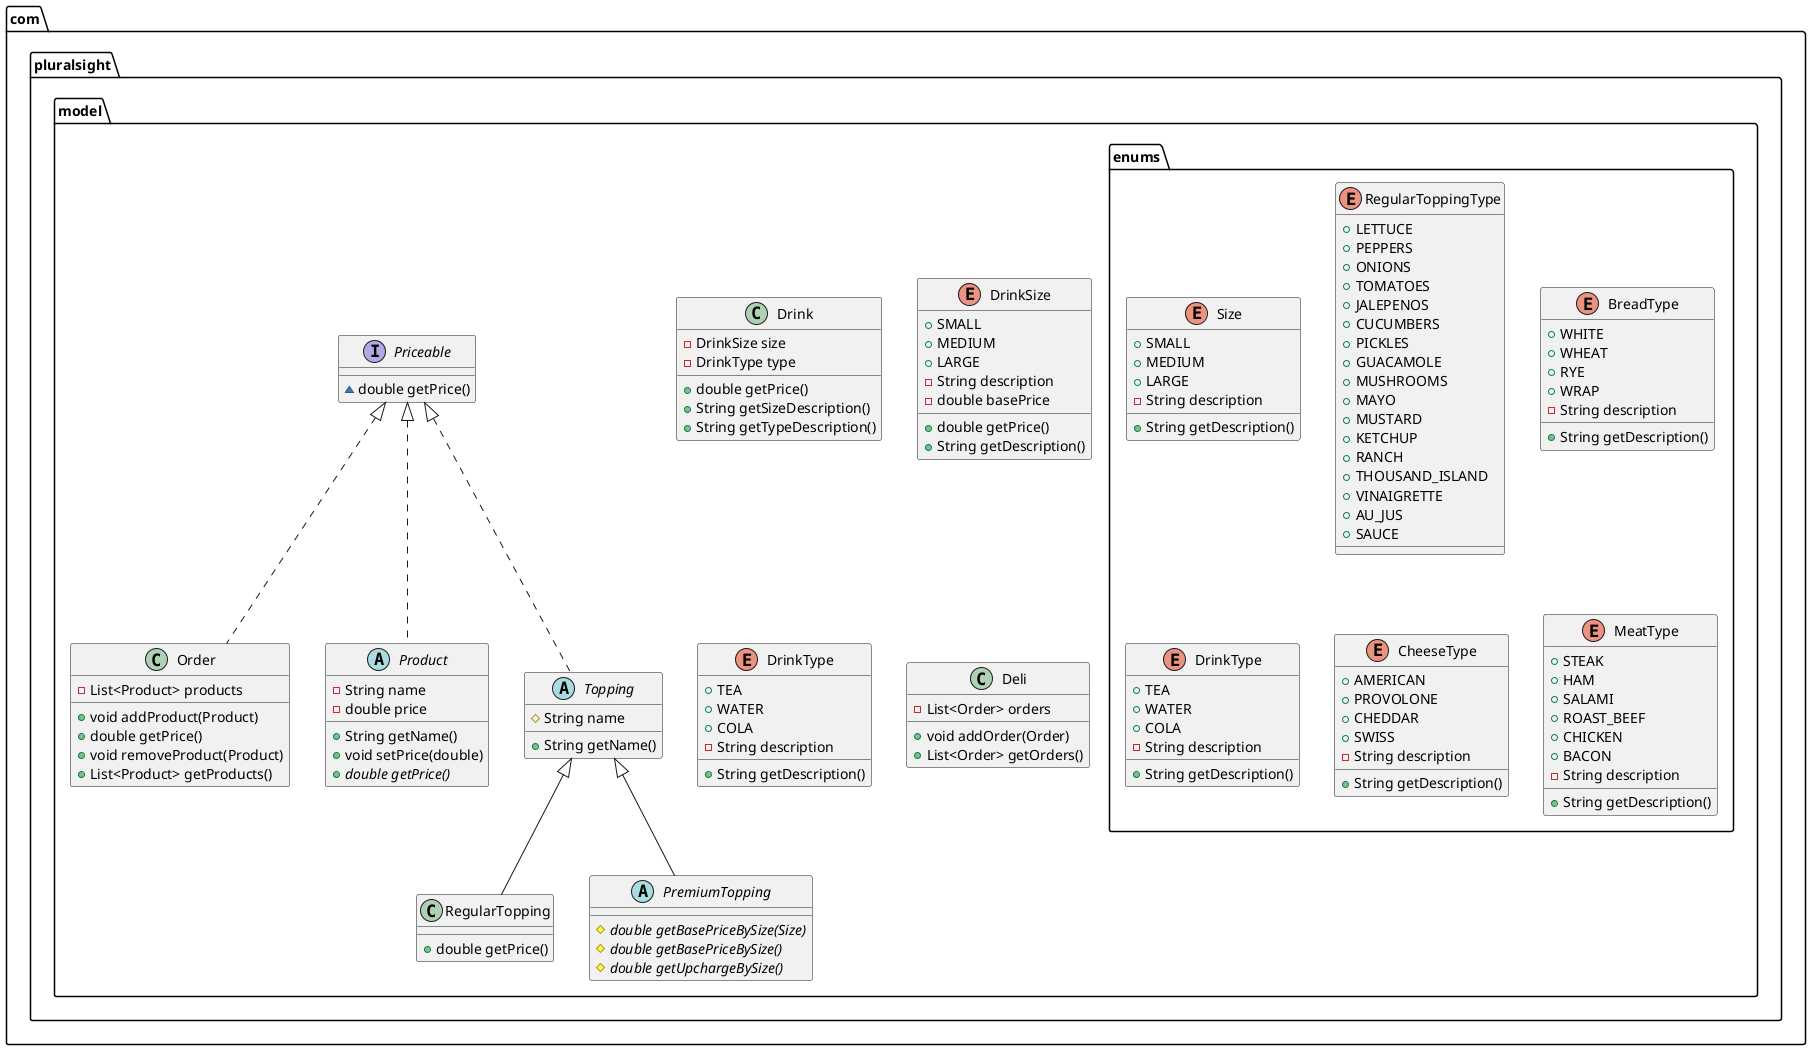 @startuml
class com.pluralsight.model.RegularTopping {
+ double getPrice()
}

enum com.pluralsight.model.enums.Size {
+  SMALL
+  MEDIUM
+  LARGE
- String description
+ String getDescription()
}


enum com.pluralsight.model.enums.RegularToppingType {
+  LETTUCE
+  PEPPERS
+  ONIONS
+  TOMATOES
+  JALEPENOS
+  CUCUMBERS
+  PICKLES
+  GUACAMOLE
+  MUSHROOMS
+  MAYO
+  MUSTARD
+  KETCHUP
+  RANCH
+  THOUSAND_ISLAND
+  VINAIGRETTE
+  AU_JUS
+  SAUCE
}

abstract class com.pluralsight.model.PremiumTopping {
# {abstract}double getBasePriceBySize(Size)
# {abstract}double getBasePriceBySize()
# {abstract}double getUpchargeBySize()
}

class com.pluralsight.model.Drink {
- DrinkSize size
- DrinkType type
+ double getPrice()
+ String getSizeDescription()
+ String getTypeDescription()
}


enum com.pluralsight.model.DrinkSize {
+  SMALL
+  MEDIUM
+  LARGE
- String description
- double basePrice
+ double getPrice()
+ String getDescription()
}


enum com.pluralsight.model.DrinkType {
+  TEA
+  WATER
+  COLA
- String description
+ String getDescription()
}


class com.pluralsight.model.Deli {
- List<Order> orders
+ void addOrder(Order)
+ List<Order> getOrders()
}


enum com.pluralsight.model.enums.BreadType {
+  WHITE
+  WHEAT
+  RYE
+  WRAP
- String description
+ String getDescription()
}


enum com.pluralsight.model.enums.DrinkType {
+  TEA
+  WATER
+  COLA
- String description
+ String getDescription()
}


enum com.pluralsight.model.enums.CheeseType {
+  AMERICAN
+  PROVOLONE
+  CHEDDAR
+  SWISS
- String description
+ String getDescription()
}


enum com.pluralsight.model.enums.MeatType {
+  STEAK
+  HAM
+  SALAMI
+  ROAST_BEEF
+  CHICKEN
+  BACON
- String description
+ String getDescription()
}


class com.pluralsight.model.Order {
- List<Product> products
+ void addProduct(Product)
+ double getPrice()
+ void removeProduct(Product)
+ List<Product> getProducts()
}


interface com.pluralsight.model.Priceable {
~ double getPrice()
}

abstract class com.pluralsight.model.Product {
- String name
- double price
+ String getName()
+ void setPrice(double)
+ {abstract}double getPrice()
}


abstract class com.pluralsight.model.Topping {
# String name
+ String getName()
}




com.pluralsight.model.Topping <|-- com.pluralsight.model.RegularTopping
com.pluralsight.model.Topping <|-- com.pluralsight.model.PremiumTopping
com.pluralsight.model.Priceable <|.. com.pluralsight.model.Order
com.pluralsight.model.Priceable <|.. com.pluralsight.model.Product
com.pluralsight.model.Priceable <|.. com.pluralsight.model.Topping
@enduml